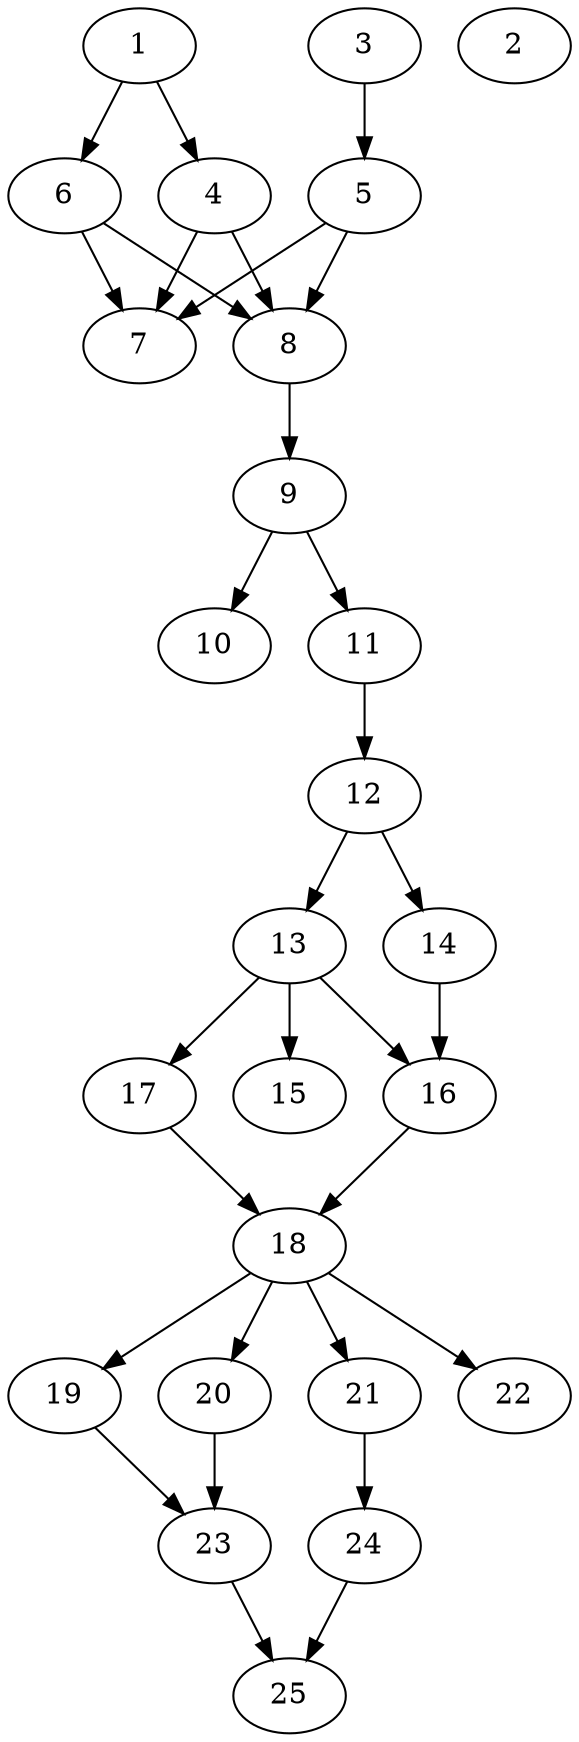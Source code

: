 // DAG automatically generated by daggen at Tue Aug  6 16:26:47 2019
// ./daggen --dot -n 25 --ccr 0.5 --fat 0.4 --regular 0.5 --density 0.8 --mindata 5242880 --maxdata 52428800 
digraph G {
  1 [size="101787648", alpha="0.13", expect_size="50893824"] 
  1 -> 4 [size ="50893824"]
  1 -> 6 [size ="50893824"]
  2 [size="88705024", alpha="0.02", expect_size="44352512"] 
  3 [size="52899840", alpha="0.10", expect_size="26449920"] 
  3 -> 5 [size ="26449920"]
  4 [size="23453696", alpha="0.08", expect_size="11726848"] 
  4 -> 7 [size ="11726848"]
  4 -> 8 [size ="11726848"]
  5 [size="79153152", alpha="0.13", expect_size="39576576"] 
  5 -> 7 [size ="39576576"]
  5 -> 8 [size ="39576576"]
  6 [size="37734400", alpha="0.18", expect_size="18867200"] 
  6 -> 7 [size ="18867200"]
  6 -> 8 [size ="18867200"]
  7 [size="50565120", alpha="0.12", expect_size="25282560"] 
  8 [size="67631104", alpha="0.00", expect_size="33815552"] 
  8 -> 9 [size ="33815552"]
  9 [size="83251200", alpha="0.12", expect_size="41625600"] 
  9 -> 10 [size ="41625600"]
  9 -> 11 [size ="41625600"]
  10 [size="97001472", alpha="0.18", expect_size="48500736"] 
  11 [size="47353856", alpha="0.19", expect_size="23676928"] 
  11 -> 12 [size ="23676928"]
  12 [size="12017664", alpha="0.12", expect_size="6008832"] 
  12 -> 13 [size ="6008832"]
  12 -> 14 [size ="6008832"]
  13 [size="20822016", alpha="0.08", expect_size="10411008"] 
  13 -> 15 [size ="10411008"]
  13 -> 16 [size ="10411008"]
  13 -> 17 [size ="10411008"]
  14 [size="67383296", alpha="0.17", expect_size="33691648"] 
  14 -> 16 [size ="33691648"]
  15 [size="103387136", alpha="0.02", expect_size="51693568"] 
  16 [size="71874560", alpha="0.11", expect_size="35937280"] 
  16 -> 18 [size ="35937280"]
  17 [size="64411648", alpha="0.10", expect_size="32205824"] 
  17 -> 18 [size ="32205824"]
  18 [size="25675776", alpha="0.11", expect_size="12837888"] 
  18 -> 19 [size ="12837888"]
  18 -> 20 [size ="12837888"]
  18 -> 21 [size ="12837888"]
  18 -> 22 [size ="12837888"]
  19 [size="26820608", alpha="0.16", expect_size="13410304"] 
  19 -> 23 [size ="13410304"]
  20 [size="81915904", alpha="0.01", expect_size="40957952"] 
  20 -> 23 [size ="40957952"]
  21 [size="72175616", alpha="0.04", expect_size="36087808"] 
  21 -> 24 [size ="36087808"]
  22 [size="66052096", alpha="0.04", expect_size="33026048"] 
  23 [size="28907520", alpha="0.13", expect_size="14453760"] 
  23 -> 25 [size ="14453760"]
  24 [size="64421888", alpha="0.05", expect_size="32210944"] 
  24 -> 25 [size ="32210944"]
  25 [size="49166336", alpha="0.11", expect_size="24583168"] 
}
